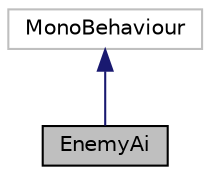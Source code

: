 digraph "EnemyAi"
{
 // LATEX_PDF_SIZE
  edge [fontname="Helvetica",fontsize="10",labelfontname="Helvetica",labelfontsize="10"];
  node [fontname="Helvetica",fontsize="10",shape=record];
  Node1 [label="EnemyAi",height=0.2,width=0.4,color="black", fillcolor="grey75", style="filled", fontcolor="black",tooltip="Klasa, która odpowiada za obsługę przeciwnika (jego sztucznej inteligencji)"];
  Node2 -> Node1 [dir="back",color="midnightblue",fontsize="10",style="solid"];
  Node2 [label="MonoBehaviour",height=0.2,width=0.4,color="grey75", fillcolor="white", style="filled",tooltip=" "];
}
